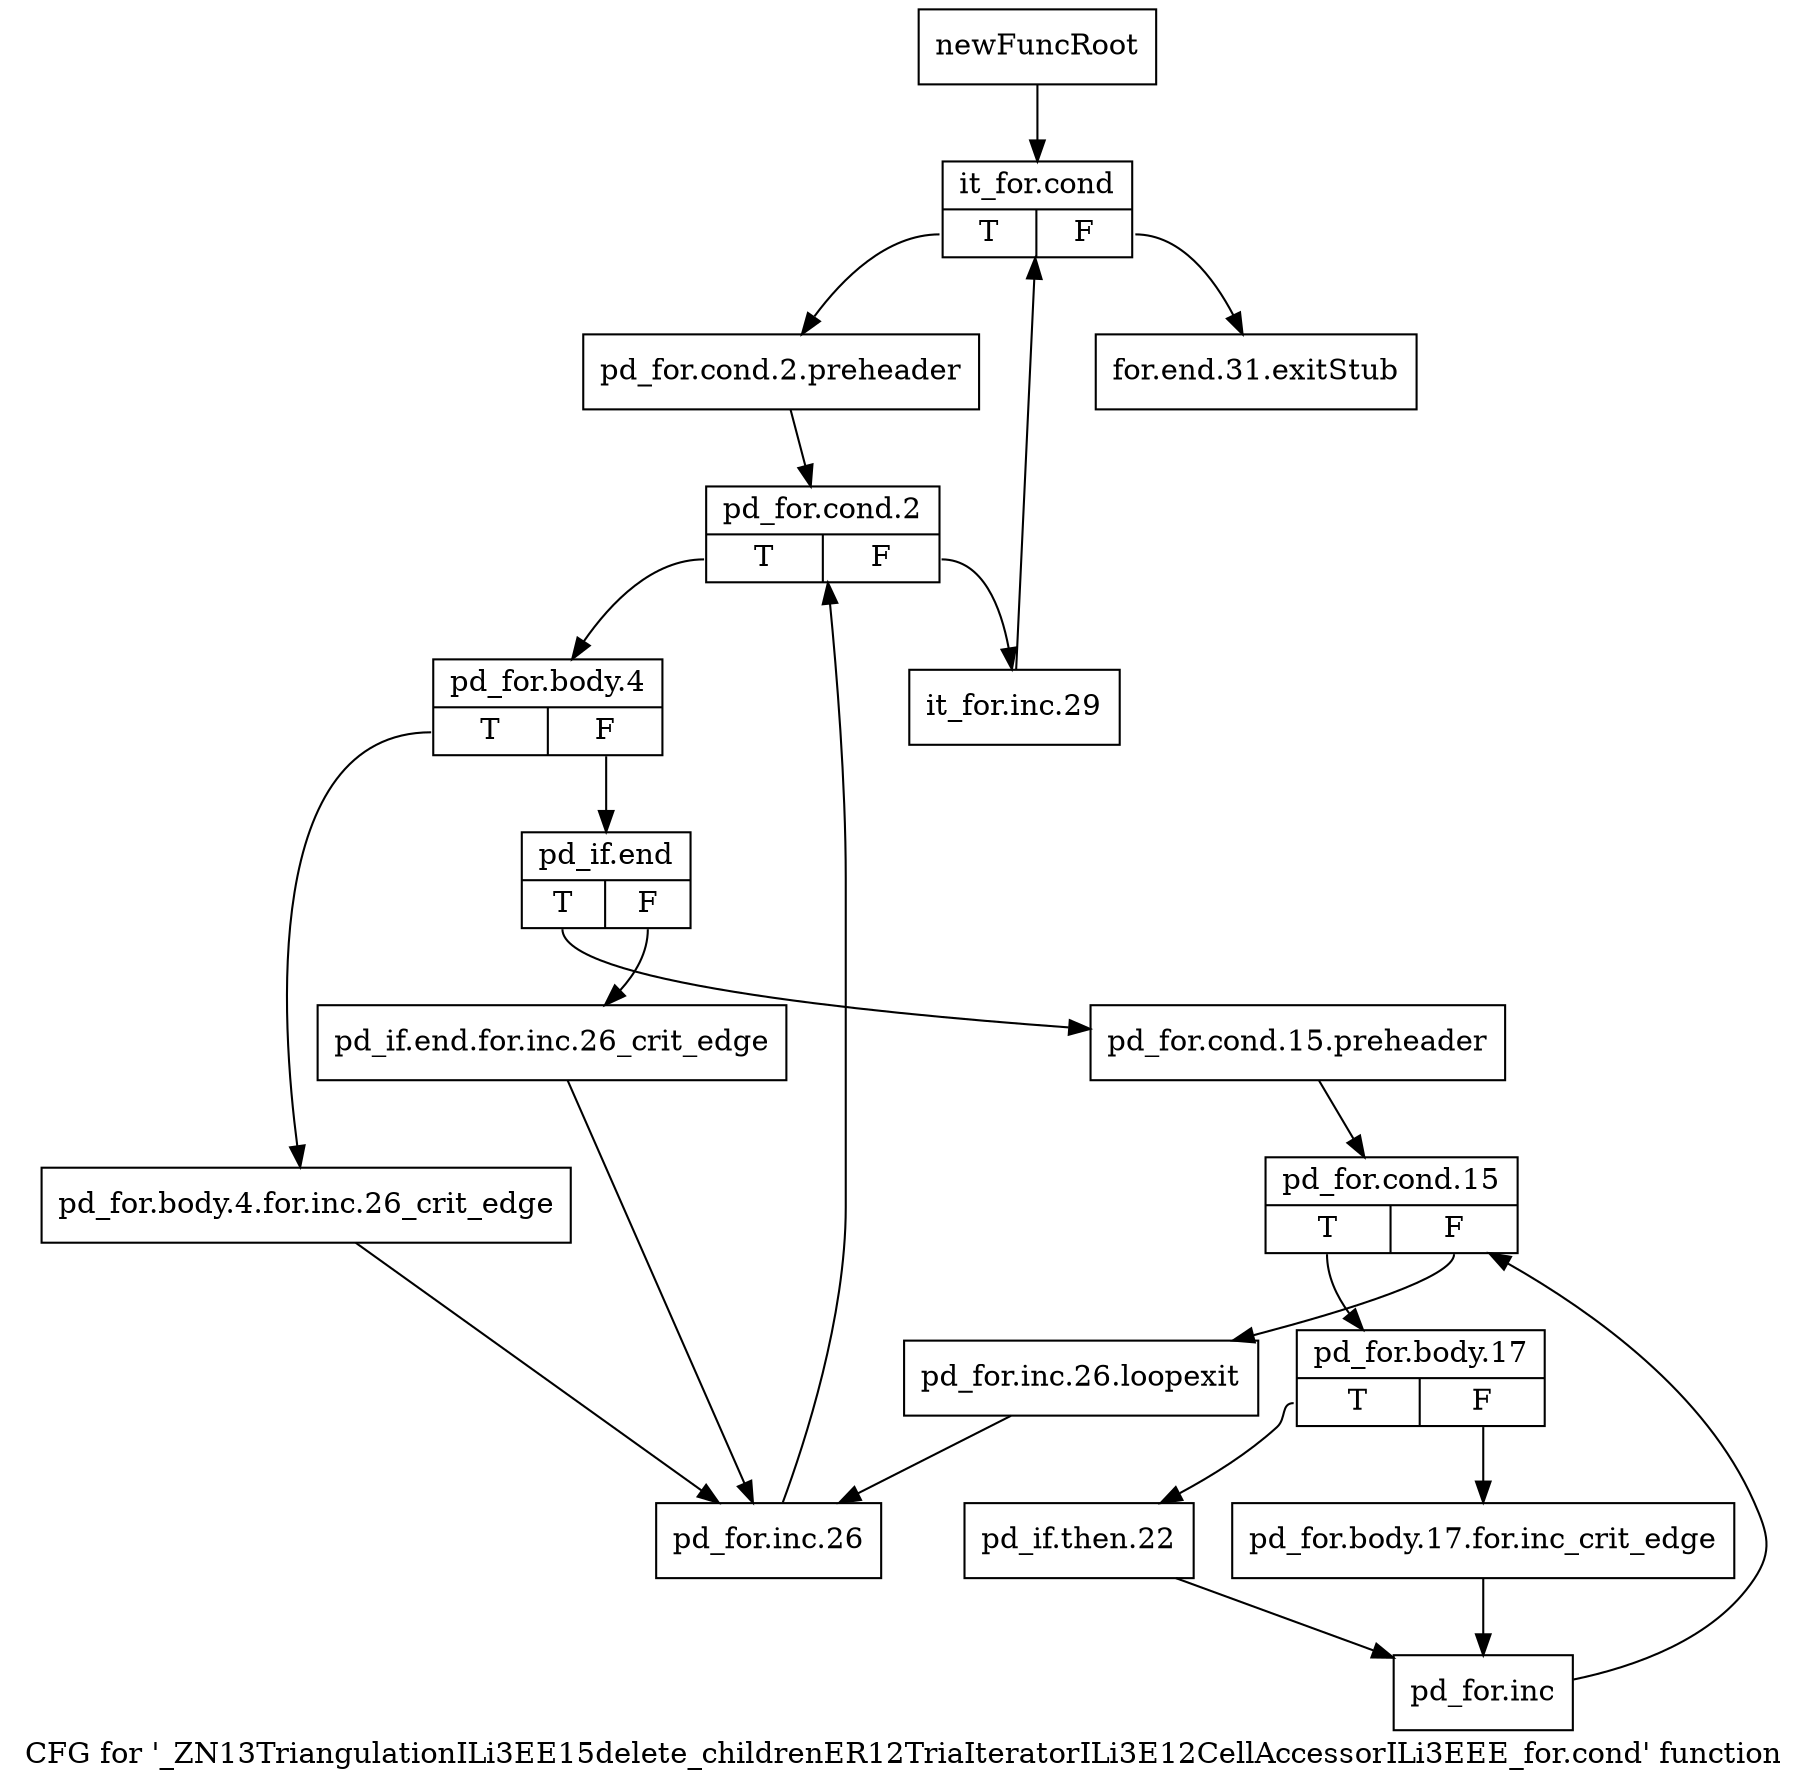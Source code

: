 digraph "CFG for '_ZN13TriangulationILi3EE15delete_childrenER12TriaIteratorILi3E12CellAccessorILi3EEE_for.cond' function" {
	label="CFG for '_ZN13TriangulationILi3EE15delete_childrenER12TriaIteratorILi3E12CellAccessorILi3EEE_for.cond' function";

	Node0x987efb0 [shape=record,label="{newFuncRoot}"];
	Node0x987efb0 -> Node0x987f050;
	Node0x987f000 [shape=record,label="{for.end.31.exitStub}"];
	Node0x987f050 [shape=record,label="{it_for.cond|{<s0>T|<s1>F}}"];
	Node0x987f050:s0 -> Node0x987f0a0;
	Node0x987f050:s1 -> Node0x987f000;
	Node0x987f0a0 [shape=record,label="{pd_for.cond.2.preheader}"];
	Node0x987f0a0 -> Node0x987f0f0;
	Node0x987f0f0 [shape=record,label="{pd_for.cond.2|{<s0>T|<s1>F}}"];
	Node0x987f0f0:s0 -> Node0x987f190;
	Node0x987f0f0:s1 -> Node0x987f140;
	Node0x987f140 [shape=record,label="{it_for.inc.29}"];
	Node0x987f140 -> Node0x987f050;
	Node0x987f190 [shape=record,label="{pd_for.body.4|{<s0>T|<s1>F}}"];
	Node0x987f190:s0 -> Node0x987f4b0;
	Node0x987f190:s1 -> Node0x987f1e0;
	Node0x987f1e0 [shape=record,label="{pd_if.end|{<s0>T|<s1>F}}"];
	Node0x987f1e0:s0 -> Node0x987f280;
	Node0x987f1e0:s1 -> Node0x987f230;
	Node0x987f230 [shape=record,label="{pd_if.end.for.inc.26_crit_edge}"];
	Node0x987f230 -> Node0x987f500;
	Node0x987f280 [shape=record,label="{pd_for.cond.15.preheader}"];
	Node0x987f280 -> Node0x987f2d0;
	Node0x987f2d0 [shape=record,label="{pd_for.cond.15|{<s0>T|<s1>F}}"];
	Node0x987f2d0:s0 -> Node0x987f370;
	Node0x987f2d0:s1 -> Node0x987f320;
	Node0x987f320 [shape=record,label="{pd_for.inc.26.loopexit}"];
	Node0x987f320 -> Node0x987f500;
	Node0x987f370 [shape=record,label="{pd_for.body.17|{<s0>T|<s1>F}}"];
	Node0x987f370:s0 -> Node0x987f410;
	Node0x987f370:s1 -> Node0x987f3c0;
	Node0x987f3c0 [shape=record,label="{pd_for.body.17.for.inc_crit_edge}"];
	Node0x987f3c0 -> Node0x987f460;
	Node0x987f410 [shape=record,label="{pd_if.then.22}"];
	Node0x987f410 -> Node0x987f460;
	Node0x987f460 [shape=record,label="{pd_for.inc}"];
	Node0x987f460 -> Node0x987f2d0;
	Node0x987f4b0 [shape=record,label="{pd_for.body.4.for.inc.26_crit_edge}"];
	Node0x987f4b0 -> Node0x987f500;
	Node0x987f500 [shape=record,label="{pd_for.inc.26}"];
	Node0x987f500 -> Node0x987f0f0;
}
